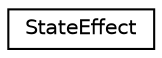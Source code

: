 digraph "Graphical Class Hierarchy"
{
 // LATEX_PDF_SIZE
  edge [fontname="Helvetica",fontsize="10",labelfontname="Helvetica",labelfontsize="10"];
  node [fontname="Helvetica",fontsize="10",shape=record];
  rankdir="LR";
  Node0 [label="StateEffect",height=0.2,width=0.4,color="black", fillcolor="white", style="filled",URL="$classStateEffect.html",tooltip="State effects can be used to represent additional effects associated with a transaction."];
}
